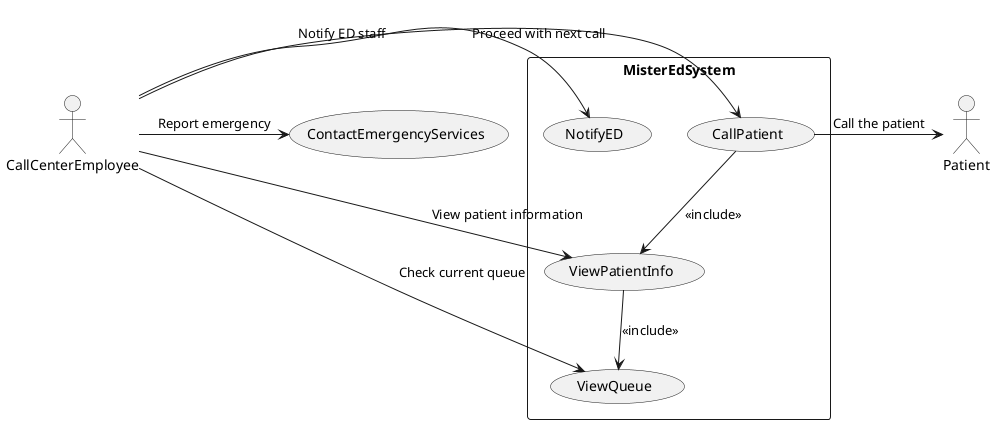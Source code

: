 @startuml
actor CallCenterEmployee
actor Patient

rectangle MisterEdSystem {

    usecase ViewQueue
    usecase CallPatient
    usecase ViewPatientInfo
    usecase NotifyED

}

usecase ContactEmergencyServices


CallCenterEmployee -> ViewQueue : "Check current queue"
CallCenterEmployee -> ViewPatientInfo: "View patient information"
CallCenterEmployee -> CallPatient : "Proceed with next call"
CallCenterEmployee -> NotifyED : "Notify ED staff"

CallCenterEmployee -> ContactEmergencyServices : "Report emergency"


ViewPatientInfo --> ViewQueue : <<include>>
CallPatient --> ViewPatientInfo: <<include>>

CallPatient -> Patient: Call the patient

@enduml
